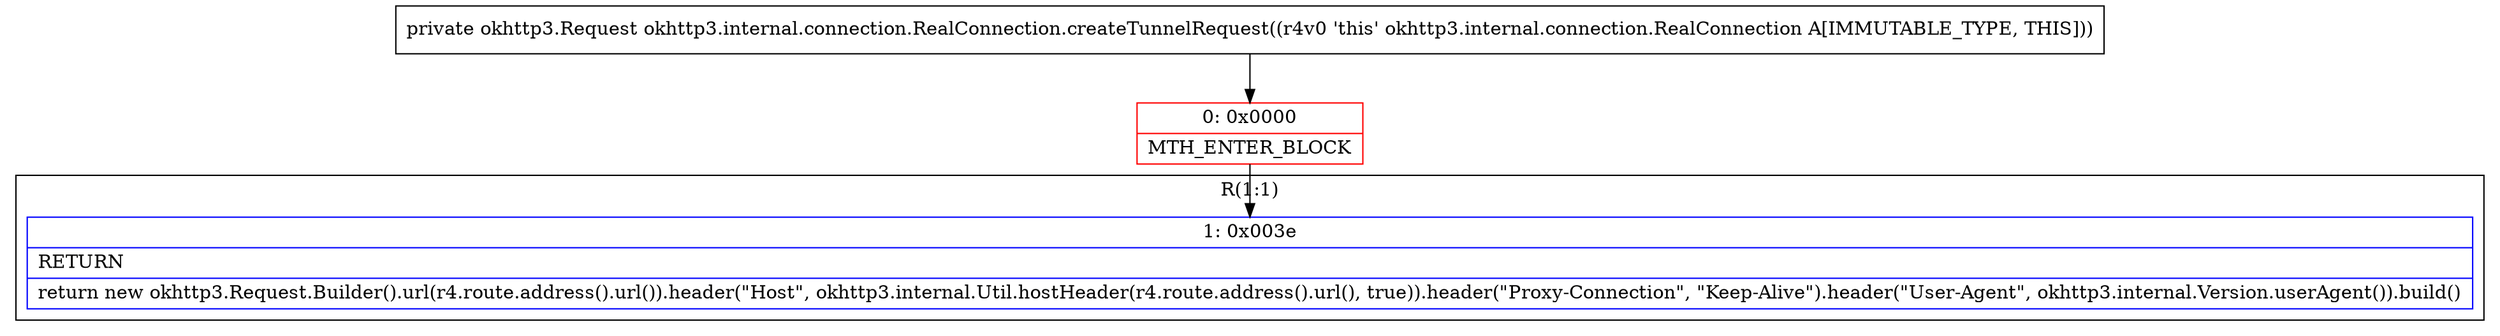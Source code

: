 digraph "CFG forokhttp3.internal.connection.RealConnection.createTunnelRequest()Lokhttp3\/Request;" {
subgraph cluster_Region_484007914 {
label = "R(1:1)";
node [shape=record,color=blue];
Node_1 [shape=record,label="{1\:\ 0x003e|RETURN\l|return new okhttp3.Request.Builder().url(r4.route.address().url()).header(\"Host\", okhttp3.internal.Util.hostHeader(r4.route.address().url(), true)).header(\"Proxy\-Connection\", \"Keep\-Alive\").header(\"User\-Agent\", okhttp3.internal.Version.userAgent()).build()\l}"];
}
Node_0 [shape=record,color=red,label="{0\:\ 0x0000|MTH_ENTER_BLOCK\l}"];
MethodNode[shape=record,label="{private okhttp3.Request okhttp3.internal.connection.RealConnection.createTunnelRequest((r4v0 'this' okhttp3.internal.connection.RealConnection A[IMMUTABLE_TYPE, THIS])) }"];
MethodNode -> Node_0;
Node_0 -> Node_1;
}

